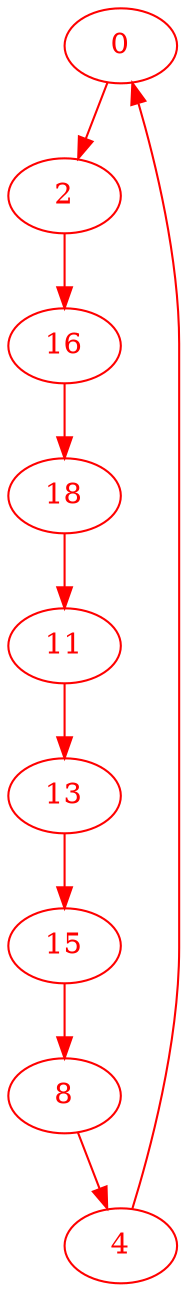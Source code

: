 digraph g{
node [color = red, fontcolor=red]; 0 2 4 8 11 13 15 16 18 ;
0 -> 2 [color=red] ;
2 -> 16 [color=red] ;
4 -> 0 [color=red] ;
8 -> 4 [color=red] ;
11 -> 13 [color=red] ;
13 -> 15 [color=red] ;
15 -> 8 [color=red] ;
16 -> 18 [color=red] ;
18 -> 11 [color=red] ;
}
